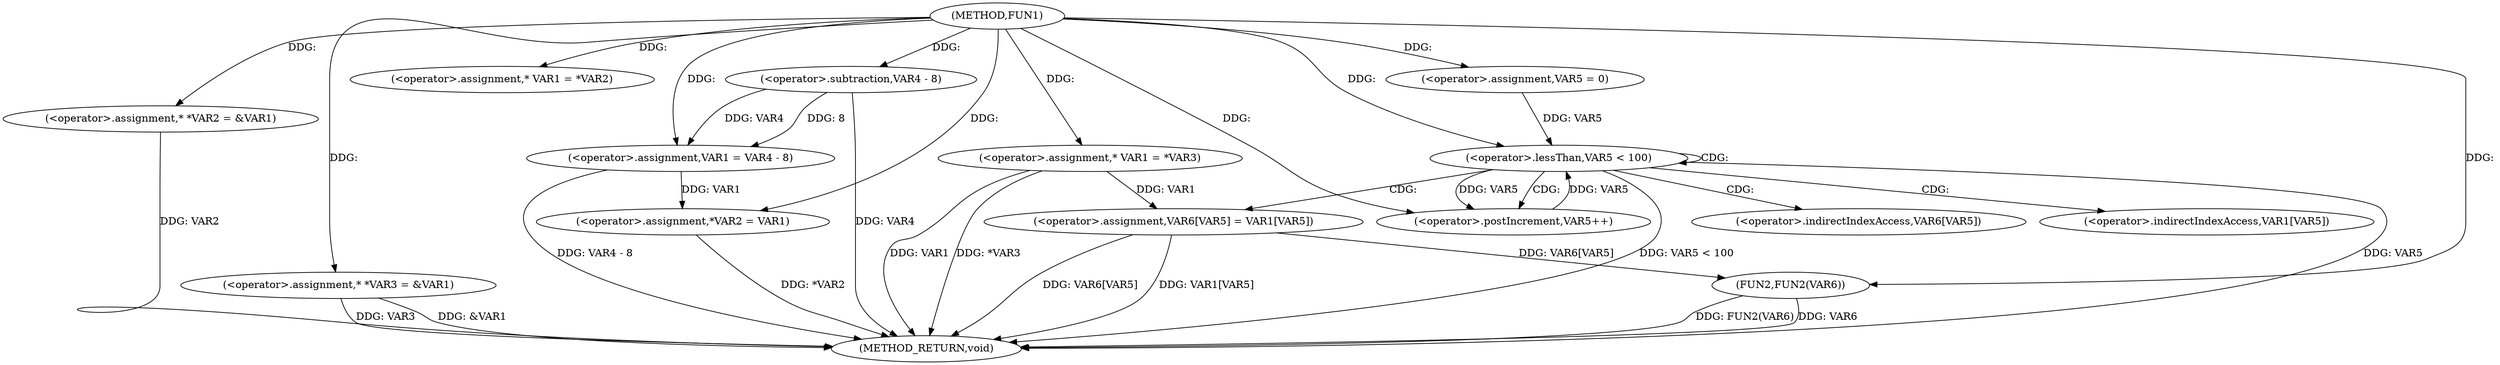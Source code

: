 digraph FUN1 {  
"1000100" [label = "(METHOD,FUN1)" ]
"1000157" [label = "(METHOD_RETURN,void)" ]
"1000104" [label = "(<operator>.assignment,* *VAR2 = &VAR1)" ]
"1000109" [label = "(<operator>.assignment,* *VAR3 = &VAR1)" ]
"1000116" [label = "(<operator>.assignment,* VAR1 = *VAR2)" ]
"1000120" [label = "(<operator>.assignment,VAR1 = VAR4 - 8)" ]
"1000122" [label = "(<operator>.subtraction,VAR4 - 8)" ]
"1000125" [label = "(<operator>.assignment,*VAR2 = VAR1)" ]
"1000131" [label = "(<operator>.assignment,* VAR1 = *VAR3)" ]
"1000139" [label = "(<operator>.assignment,VAR5 = 0)" ]
"1000142" [label = "(<operator>.lessThan,VAR5 < 100)" ]
"1000145" [label = "(<operator>.postIncrement,VAR5++)" ]
"1000148" [label = "(<operator>.assignment,VAR6[VAR5] = VAR1[VAR5])" ]
"1000155" [label = "(FUN2,FUN2(VAR6))" ]
"1000149" [label = "(<operator>.indirectIndexAccess,VAR6[VAR5])" ]
"1000152" [label = "(<operator>.indirectIndexAccess,VAR1[VAR5])" ]
  "1000125" -> "1000157"  [ label = "DDG: *VAR2"] 
  "1000142" -> "1000157"  [ label = "DDG: VAR5 < 100"] 
  "1000104" -> "1000157"  [ label = "DDG: VAR2"] 
  "1000148" -> "1000157"  [ label = "DDG: VAR1[VAR5]"] 
  "1000155" -> "1000157"  [ label = "DDG: FUN2(VAR6)"] 
  "1000131" -> "1000157"  [ label = "DDG: *VAR3"] 
  "1000155" -> "1000157"  [ label = "DDG: VAR6"] 
  "1000122" -> "1000157"  [ label = "DDG: VAR4"] 
  "1000131" -> "1000157"  [ label = "DDG: VAR1"] 
  "1000148" -> "1000157"  [ label = "DDG: VAR6[VAR5]"] 
  "1000109" -> "1000157"  [ label = "DDG: VAR3"] 
  "1000142" -> "1000157"  [ label = "DDG: VAR5"] 
  "1000120" -> "1000157"  [ label = "DDG: VAR4 - 8"] 
  "1000109" -> "1000157"  [ label = "DDG: &VAR1"] 
  "1000100" -> "1000104"  [ label = "DDG: "] 
  "1000100" -> "1000109"  [ label = "DDG: "] 
  "1000100" -> "1000116"  [ label = "DDG: "] 
  "1000122" -> "1000120"  [ label = "DDG: VAR4"] 
  "1000122" -> "1000120"  [ label = "DDG: 8"] 
  "1000100" -> "1000120"  [ label = "DDG: "] 
  "1000100" -> "1000122"  [ label = "DDG: "] 
  "1000120" -> "1000125"  [ label = "DDG: VAR1"] 
  "1000100" -> "1000125"  [ label = "DDG: "] 
  "1000100" -> "1000131"  [ label = "DDG: "] 
  "1000100" -> "1000139"  [ label = "DDG: "] 
  "1000139" -> "1000142"  [ label = "DDG: VAR5"] 
  "1000145" -> "1000142"  [ label = "DDG: VAR5"] 
  "1000100" -> "1000142"  [ label = "DDG: "] 
  "1000142" -> "1000145"  [ label = "DDG: VAR5"] 
  "1000100" -> "1000145"  [ label = "DDG: "] 
  "1000131" -> "1000148"  [ label = "DDG: VAR1"] 
  "1000148" -> "1000155"  [ label = "DDG: VAR6[VAR5]"] 
  "1000100" -> "1000155"  [ label = "DDG: "] 
  "1000142" -> "1000142"  [ label = "CDG: "] 
  "1000142" -> "1000145"  [ label = "CDG: "] 
  "1000142" -> "1000152"  [ label = "CDG: "] 
  "1000142" -> "1000148"  [ label = "CDG: "] 
  "1000142" -> "1000149"  [ label = "CDG: "] 
}
